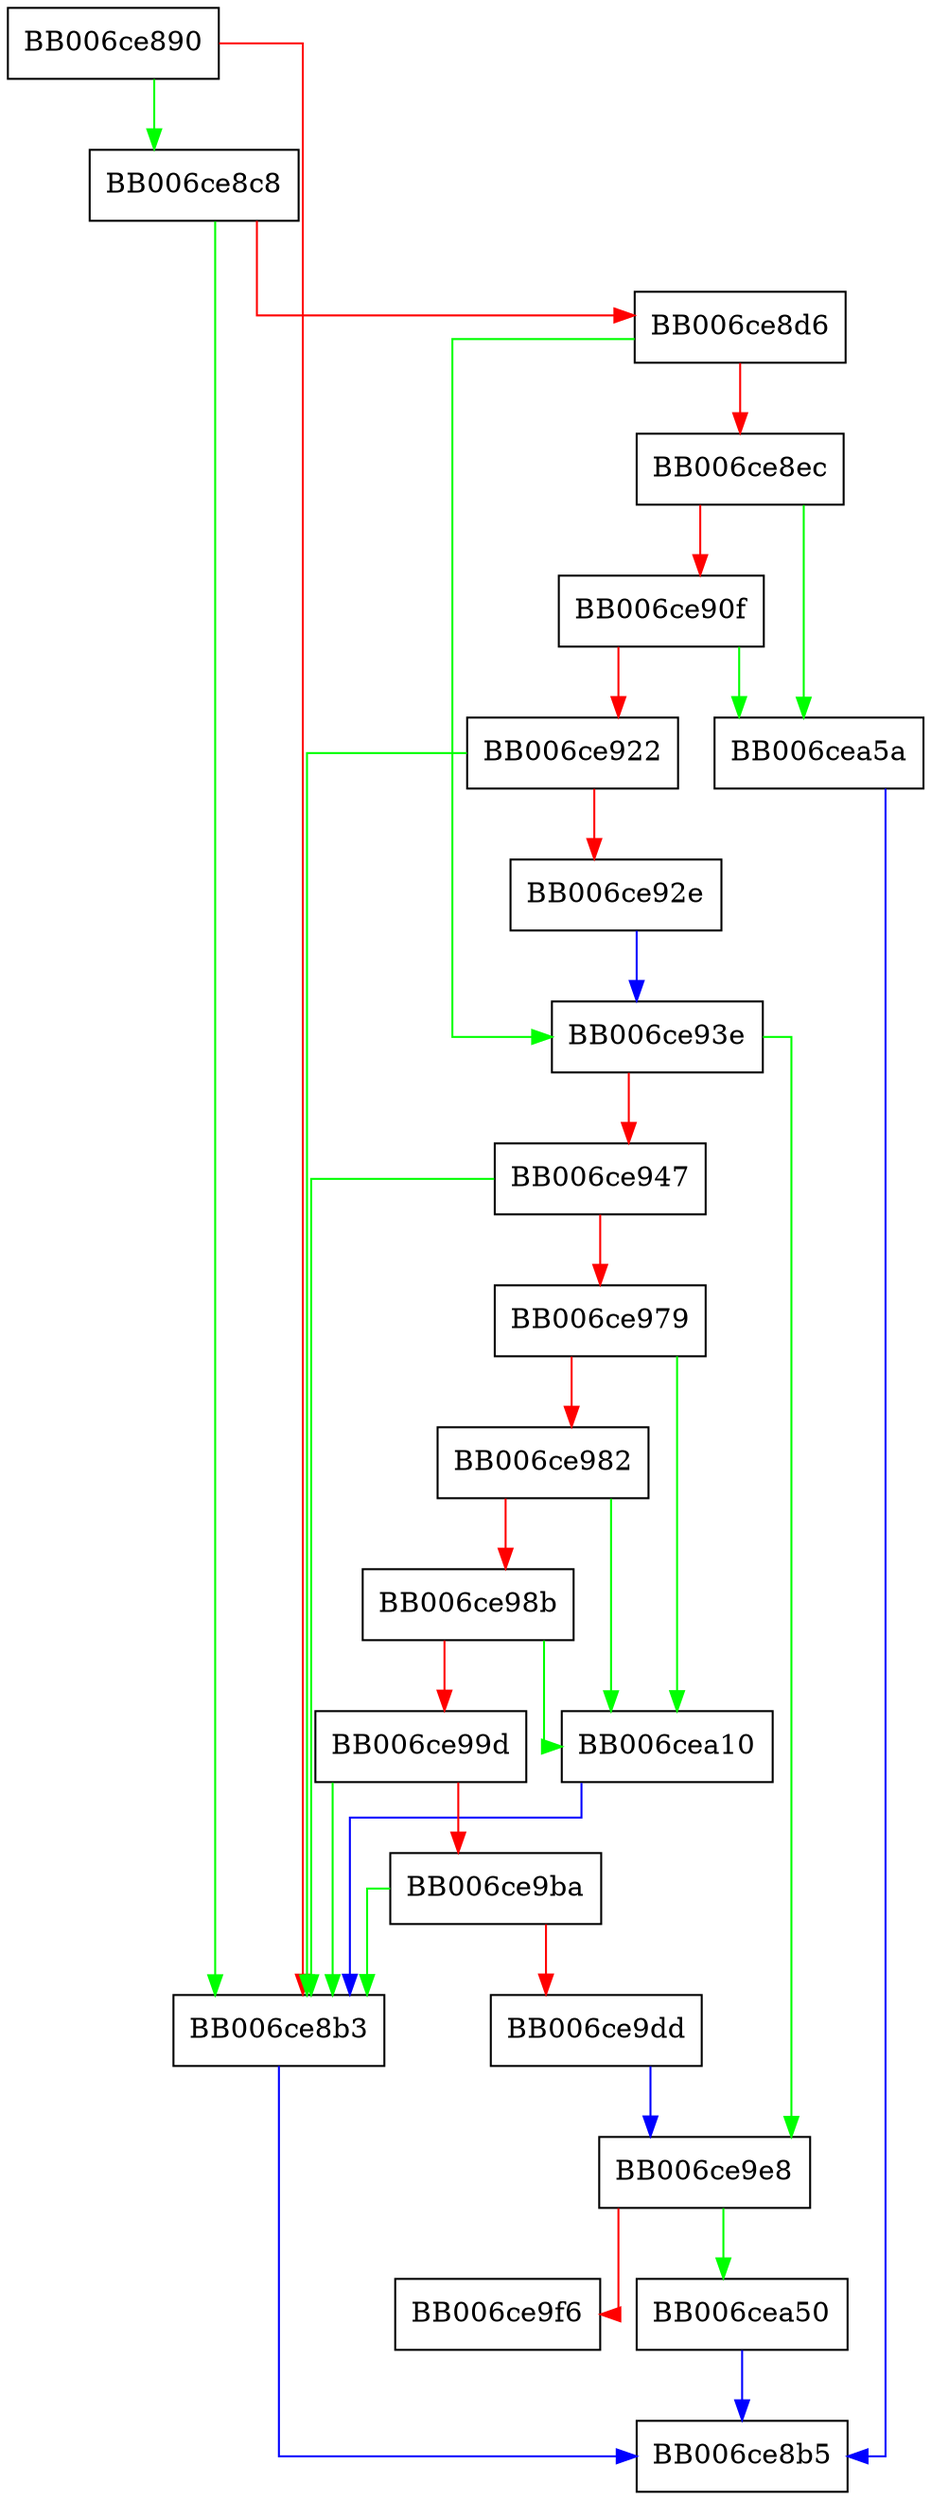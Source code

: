 digraph eckem_auth_encapsulate_init {
  node [shape="box"];
  graph [splines=ortho];
  BB006ce890 -> BB006ce8c8 [color="green"];
  BB006ce890 -> BB006ce8b3 [color="red"];
  BB006ce8b3 -> BB006ce8b5 [color="blue"];
  BB006ce8c8 -> BB006ce8b3 [color="green"];
  BB006ce8c8 -> BB006ce8d6 [color="red"];
  BB006ce8d6 -> BB006ce93e [color="green"];
  BB006ce8d6 -> BB006ce8ec [color="red"];
  BB006ce8ec -> BB006cea5a [color="green"];
  BB006ce8ec -> BB006ce90f [color="red"];
  BB006ce90f -> BB006cea5a [color="green"];
  BB006ce90f -> BB006ce922 [color="red"];
  BB006ce922 -> BB006ce8b3 [color="green"];
  BB006ce922 -> BB006ce92e [color="red"];
  BB006ce92e -> BB006ce93e [color="blue"];
  BB006ce93e -> BB006ce9e8 [color="green"];
  BB006ce93e -> BB006ce947 [color="red"];
  BB006ce947 -> BB006ce8b3 [color="green"];
  BB006ce947 -> BB006ce979 [color="red"];
  BB006ce979 -> BB006cea10 [color="green"];
  BB006ce979 -> BB006ce982 [color="red"];
  BB006ce982 -> BB006cea10 [color="green"];
  BB006ce982 -> BB006ce98b [color="red"];
  BB006ce98b -> BB006cea10 [color="green"];
  BB006ce98b -> BB006ce99d [color="red"];
  BB006ce99d -> BB006ce8b3 [color="green"];
  BB006ce99d -> BB006ce9ba [color="red"];
  BB006ce9ba -> BB006ce8b3 [color="green"];
  BB006ce9ba -> BB006ce9dd [color="red"];
  BB006ce9dd -> BB006ce9e8 [color="blue"];
  BB006ce9e8 -> BB006cea50 [color="green"];
  BB006ce9e8 -> BB006ce9f6 [color="red"];
  BB006cea10 -> BB006ce8b3 [color="blue"];
  BB006cea50 -> BB006ce8b5 [color="blue"];
  BB006cea5a -> BB006ce8b5 [color="blue"];
}